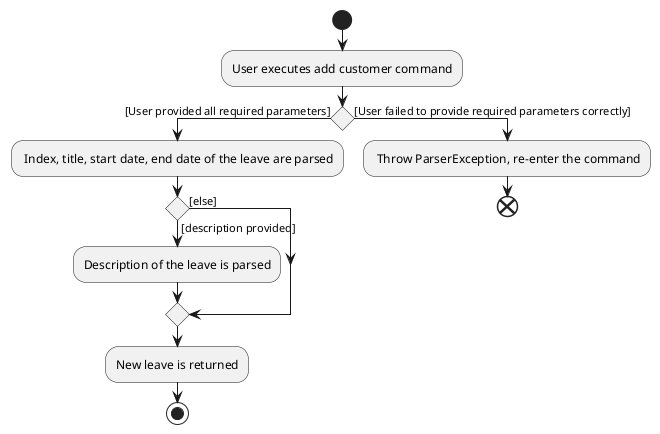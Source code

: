 @startuml
start
:User executes add customer command;

'Since the beta syntax does not support placing the condition outside the
'diamond we place it as the true branch instead.

if () then ([User provided all required parameters])
: Index, title, start date, end date of the leave are parsed;
if () then ([description provided])
:Description of the leave is parsed;

else([else])
endif
:New leave is returned;
stop
else([User failed to provide required parameters correctly])
: Throw ParserException, re-enter the command;
end

@enduml
